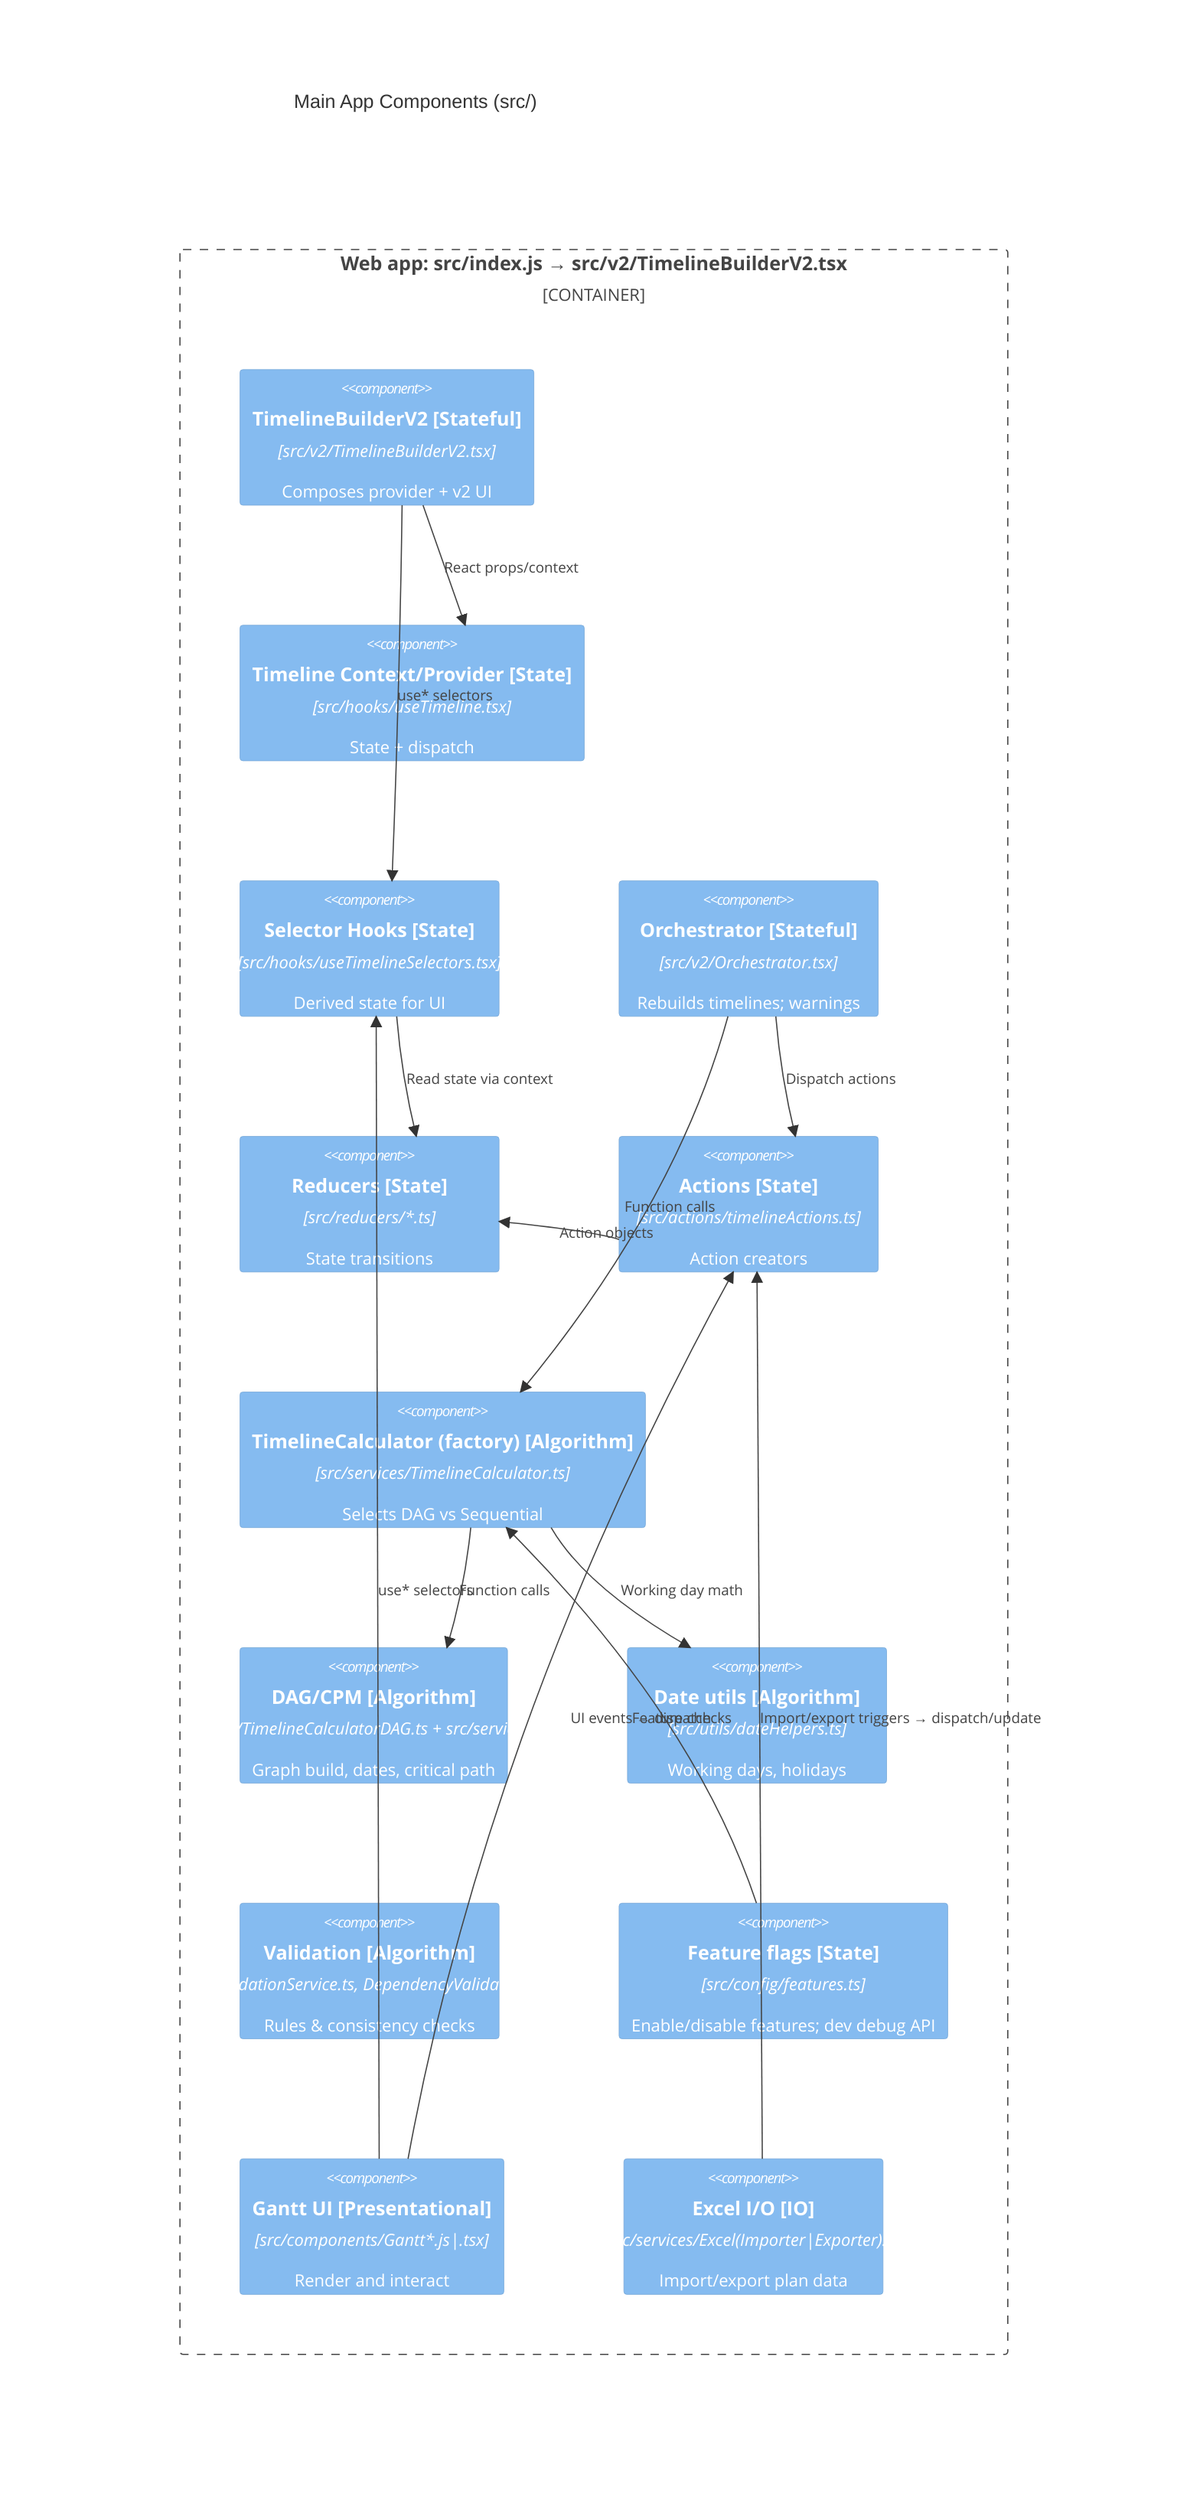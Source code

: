 %% Date: 2025-09-20 | Legend: Boxes show repo paths; arrows label protocols/events.

%% Component diagram for the main web app
C4Component
title Main App Components (src/)

Container_Boundary(web, "Web app: src/index.js → src/v2/TimelineBuilderV2.tsx"){
  Component(app, "TimelineBuilderV2 [Stateful]", "src/v2/TimelineBuilderV2.tsx", "Composes provider + v2 UI")
  Component(ctx, "Timeline Context/Provider [State]", "src/hooks/useTimeline.tsx", "State + dispatch")
  Component(sel, "Selector Hooks [State]", "src/hooks/useTimelineSelectors.tsx", "Derived state for UI")
  Component(orc, "Orchestrator [Stateful]", "src/v2/Orchestrator.tsx", "Rebuilds timelines; warnings")
  Component(red, "Reducers [State]", "src/reducers/*.ts", "State transitions")
  Component(act, "Actions [State]", "src/actions/timelineActions.ts", "Action creators")
  Component(calc, "TimelineCalculator (factory) [Algorithm]", "src/services/TimelineCalculator.ts", "Selects DAG vs Sequential")
  Component(dag, "DAG/CPM [Algorithm]", "src/services/TimelineCalculatorDAG.ts + src/services/dag/*.ts", "Graph build, dates, critical path")
  Component(util, "Date utils [Algorithm]", "src/utils/dateHelpers.ts", "Working days, holidays")
  Component(val, "Validation [Algorithm]", "src/services/ValidationService.ts, DependencyValidationEnhanced.ts", "Rules & consistency checks")
  Component(flags, "Feature flags [State]", "src/config/features.ts", "Enable/disable features; dev debug API")
  Component(gantt, "Gantt UI [Presentational]", "src/components/Gantt*.js|.tsx", "Render and interact")
  Component(xls, "Excel I/O [IO]", "src/services/Excel(Importer|Exporter).js", "Import/export plan data")
}

Rel(app, ctx, "React props/context")
Rel(app, sel, "use* selectors")
Rel(orc, calc, "Function calls")
Rel(calc, dag, "Function calls")
Rel(calc, util, "Working day math")
Rel(orc, act, "Dispatch actions")
Rel(act, red, "Action objects")
Rel(sel, red, "Read state via context")
Rel(gantt, act, "UI events → dispatch")
Rel(gantt, sel, "use* selectors")
Rel(flags, calc, "Feature checks")
Rel(xls, act, "Import/export triggers → dispatch/update")